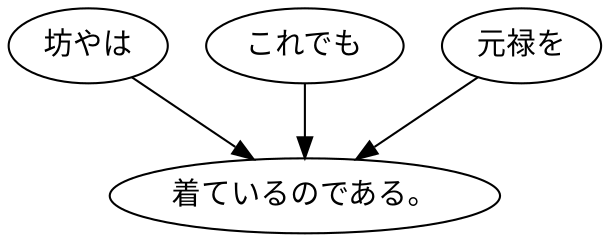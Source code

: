 digraph graph6463 {
	node0 [label="坊やは"];
	node1 [label="これでも"];
	node2 [label="元禄を"];
	node3 [label="着ているのである。"];
	node0 -> node3;
	node1 -> node3;
	node2 -> node3;
}
